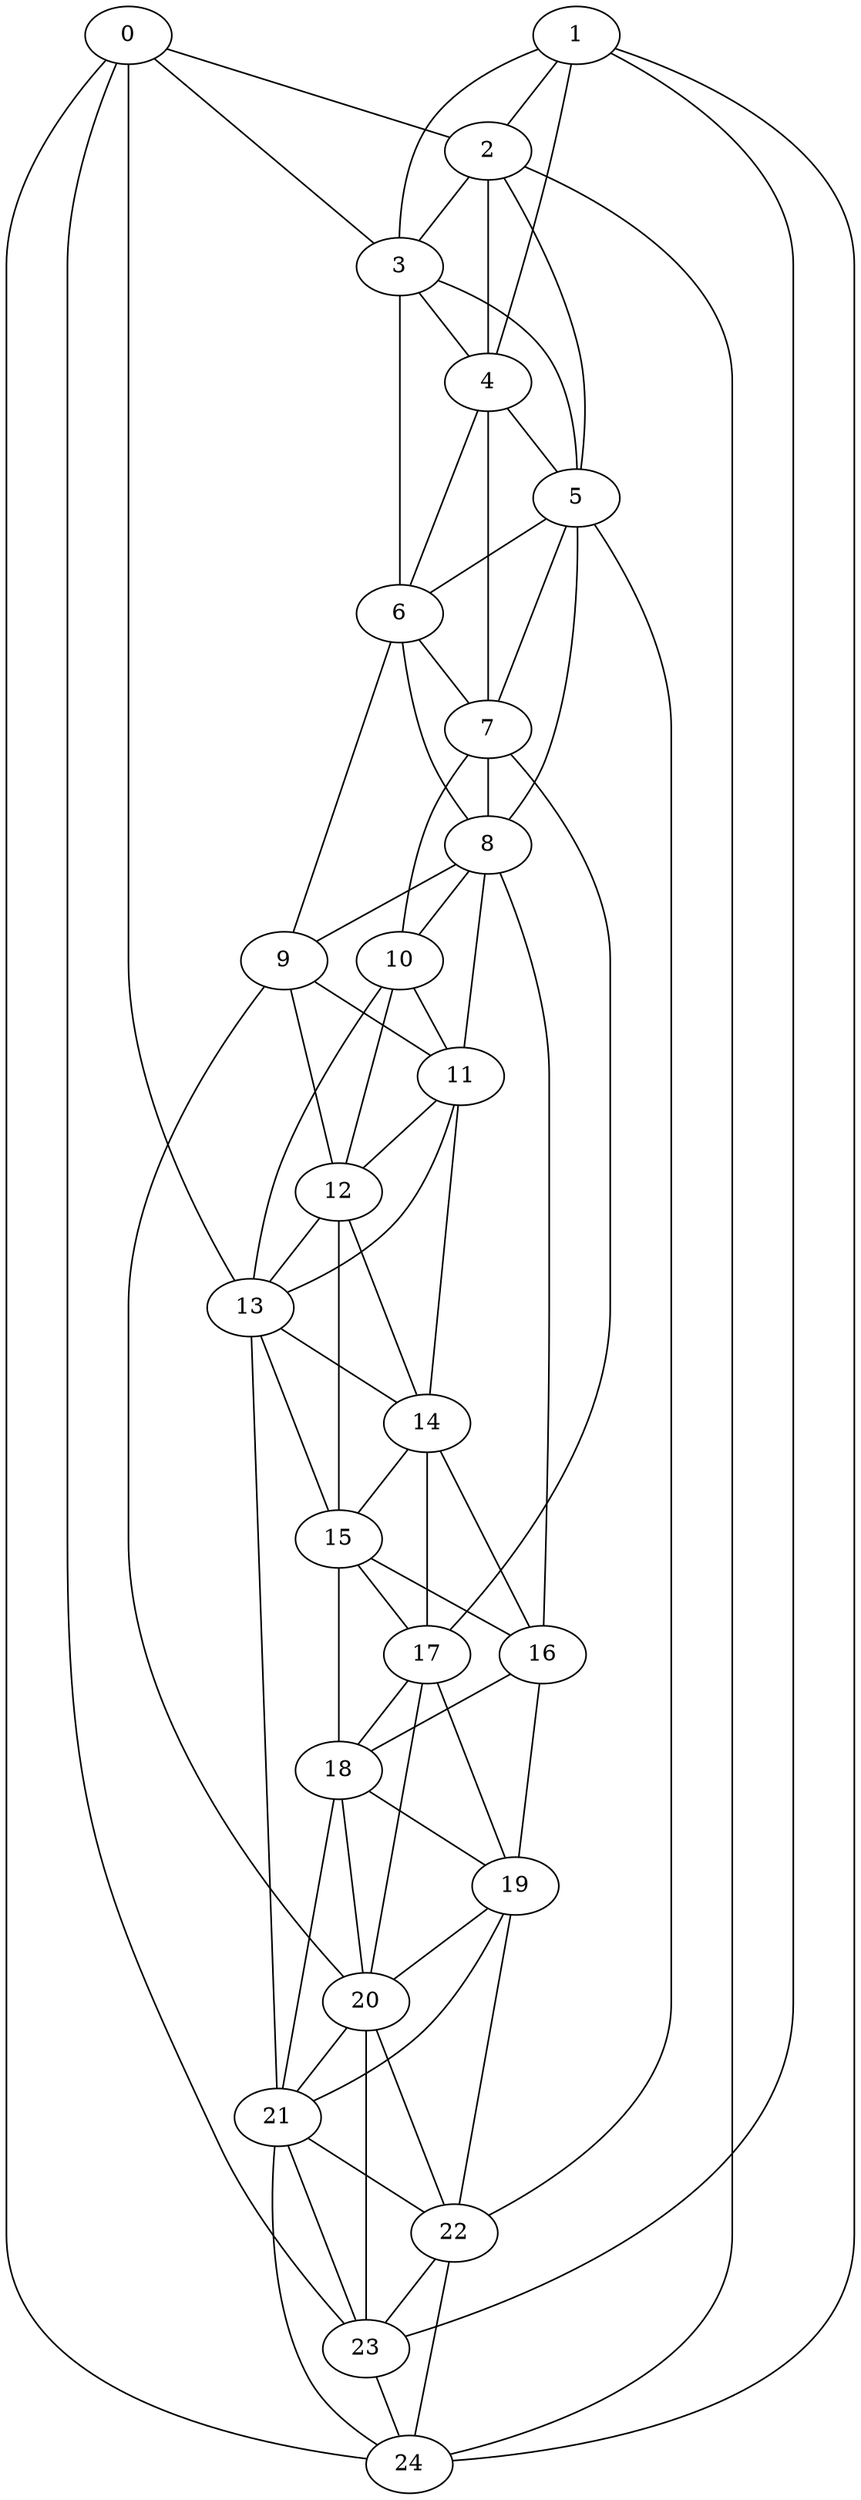 strict graph "watts_strogatz_graph(25,6,0.1)" {
0;
1;
2;
3;
4;
5;
6;
7;
8;
9;
10;
11;
12;
13;
14;
15;
16;
17;
18;
19;
20;
21;
22;
23;
24;
0 -- 2  [is_available=True, prob="0.111199290761"];
0 -- 3  [is_available=True, prob="0.451541449615"];
0 -- 13  [is_available=True, prob="0.336554065322"];
0 -- 23  [is_available=True, prob="0.580560979328"];
0 -- 24  [is_available=True, prob="0.482770799806"];
1 -- 2  [is_available=True, prob="0.336809178855"];
1 -- 3  [is_available=True, prob="0.00685528656822"];
1 -- 4  [is_available=True, prob="0.421851116437"];
1 -- 23  [is_available=True, prob="1.0"];
1 -- 24  [is_available=True, prob="0.402295844771"];
2 -- 3  [is_available=True, prob="0.0647614290031"];
2 -- 4  [is_available=True, prob="0.238239848399"];
2 -- 5  [is_available=True, prob="0.868928922609"];
2 -- 24  [is_available=True, prob="0.2242168309"];
3 -- 4  [is_available=True, prob="0.184758849162"];
3 -- 5  [is_available=True, prob="0.877619777481"];
3 -- 6  [is_available=True, prob="0.806798677811"];
4 -- 5  [is_available=True, prob="0.487758930349"];
4 -- 6  [is_available=True, prob="0.857022848481"];
4 -- 7  [is_available=True, prob="1.0"];
5 -- 6  [is_available=True, prob="0.607592582284"];
5 -- 7  [is_available=True, prob="0.885409327066"];
5 -- 8  [is_available=True, prob="0.719831776218"];
5 -- 22  [is_available=True, prob="0.477469452442"];
6 -- 7  [is_available=True, prob="0.730757201859"];
6 -- 8  [is_available=True, prob="0.979061505109"];
6 -- 9  [is_available=True, prob="0.192430759663"];
7 -- 8  [is_available=True, prob="0.185265483844"];
7 -- 10  [is_available=True, prob="0.888892998557"];
7 -- 17  [is_available=True, prob="1.0"];
8 -- 9  [is_available=True, prob="0.517742300961"];
8 -- 10  [is_available=True, prob="0.631549564661"];
8 -- 11  [is_available=True, prob="0.643689146549"];
8 -- 16  [is_available=True, prob="0.107122967427"];
9 -- 11  [is_available=True, prob="1.0"];
9 -- 12  [is_available=True, prob="0.61413979665"];
9 -- 20  [is_available=True, prob="0.0722666964326"];
10 -- 11  [is_available=True, prob="0.233005993317"];
10 -- 12  [is_available=True, prob="0.271699175144"];
10 -- 13  [is_available=True, prob="1.0"];
11 -- 12  [is_available=True, prob="1.0"];
11 -- 13  [is_available=True, prob="1.0"];
11 -- 14  [is_available=True, prob="0.263102036695"];
12 -- 13  [is_available=True, prob="0.32723689931"];
12 -- 14  [is_available=True, prob="0.660020585092"];
12 -- 15  [is_available=True, prob="0.983960667671"];
13 -- 14  [is_available=True, prob="1.0"];
13 -- 15  [is_available=True, prob="0.373520440653"];
13 -- 21  [is_available=True, prob="0.017314318312"];
14 -- 15  [is_available=True, prob="0.56560522422"];
14 -- 16  [is_available=True, prob="1.0"];
14 -- 17  [is_available=True, prob="1.0"];
15 -- 16  [is_available=True, prob="0.971596223554"];
15 -- 17  [is_available=True, prob="1.0"];
15 -- 18  [is_available=True, prob="0.772654182976"];
16 -- 18  [is_available=True, prob="0.0664354574241"];
16 -- 19  [is_available=True, prob="0.371593725604"];
17 -- 18  [is_available=True, prob="1.0"];
17 -- 19  [is_available=True, prob="0.164035033738"];
17 -- 20  [is_available=True, prob="0.987484386637"];
18 -- 19  [is_available=True, prob="1.0"];
18 -- 20  [is_available=True, prob="0.331283751346"];
18 -- 21  [is_available=True, prob="0.429860967828"];
19 -- 20  [is_available=True, prob="1.0"];
19 -- 21  [is_available=True, prob="0.800356448288"];
19 -- 22  [is_available=True, prob="0.348768279899"];
20 -- 21  [is_available=True, prob="0.507361421346"];
20 -- 22  [is_available=True, prob="1.0"];
20 -- 23  [is_available=True, prob="0.291110340583"];
21 -- 22  [is_available=True, prob="0.451899565499"];
21 -- 23  [is_available=True, prob="1.0"];
21 -- 24  [is_available=True, prob="0.449070174564"];
22 -- 23  [is_available=True, prob="0.981511202169"];
22 -- 24  [is_available=True, prob="0.613117434998"];
23 -- 24  [is_available=True, prob="1.0"];
}
